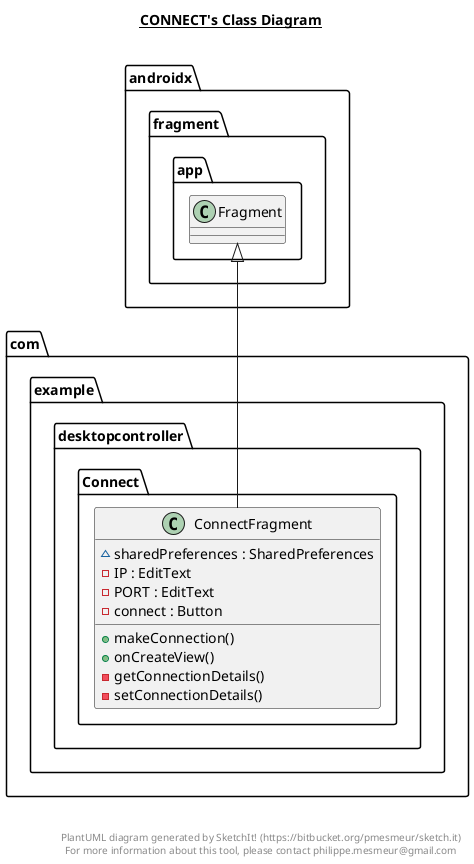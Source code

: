 @startuml

title __CONNECT's Class Diagram__\n

  namespace com.example.desktopcontroller {
    namespace Connect {
      class com.example.desktopcontroller.Connect.ConnectFragment {
          ~ sharedPreferences : SharedPreferences
          - IP : EditText
          - PORT : EditText
          - connect : Button
          + makeConnection()
          + onCreateView()
          - getConnectionDetails()
          - setConnectionDetails()
      }
    }
  }
  

  com.example.desktopcontroller.Connect.ConnectFragment -up-|> androidx.fragment.app.Fragment


right footer


PlantUML diagram generated by SketchIt! (https://bitbucket.org/pmesmeur/sketch.it)
For more information about this tool, please contact philippe.mesmeur@gmail.com
endfooter

@enduml
